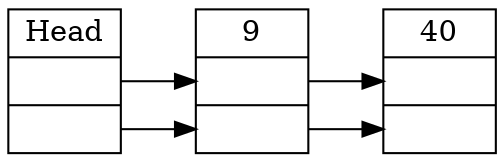 digraph skip {
	rankdir=LR;
	nodesep=0
	node [shape=record, weight=4]

	H [label="Head|<0>|<1>"]

	40 [label="40|<0>|<1>"]
	9 [label="9|<0>|<1>"]

	H:0->9:0->40:0
	H:1->9:1->40:1
}
